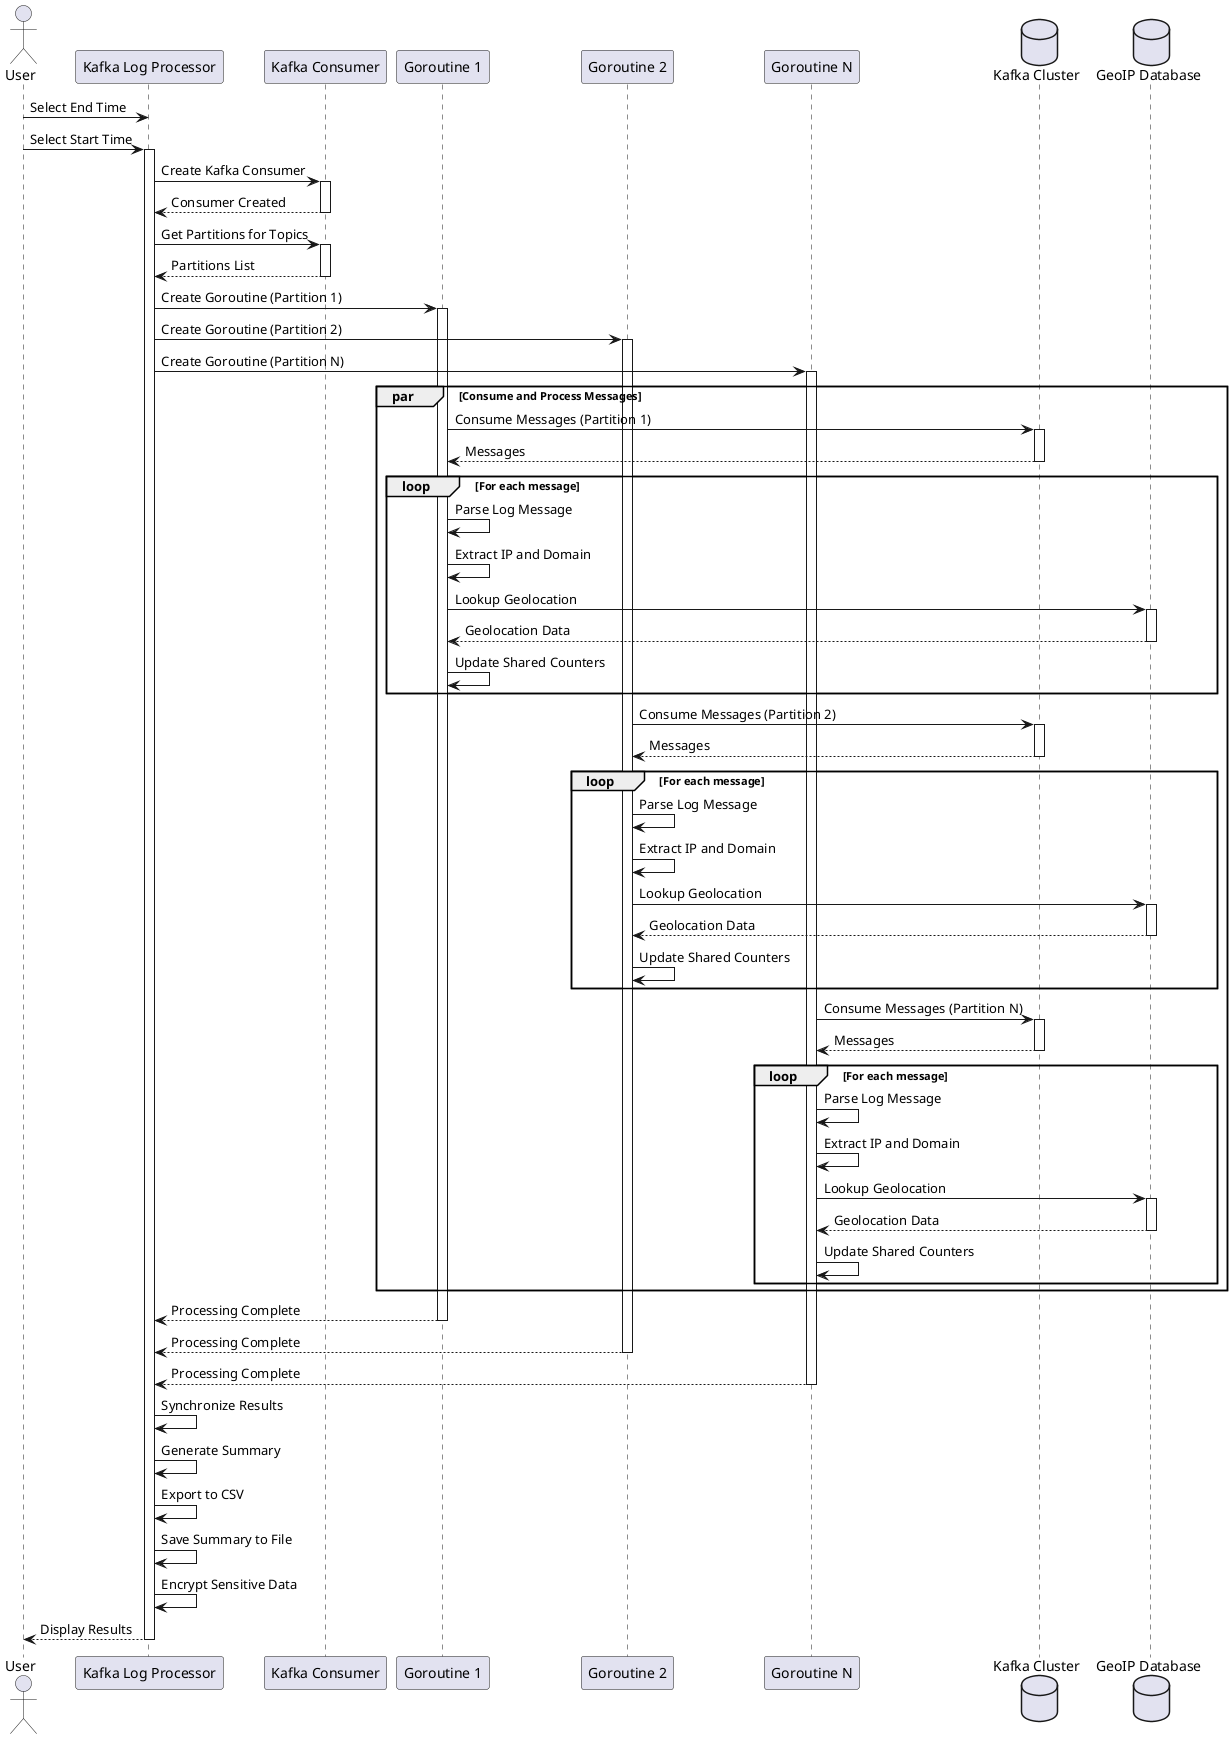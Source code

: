 @startuml
actor User
participant "Kafka Log Processor" as KLP
participant "Kafka Consumer" as KC
participant "Goroutine 1" as G1
participant "Goroutine 2" as G2
participant "Goroutine N" as GN
database "Kafka Cluster" as Kafka
database "GeoIP Database" as GeoIP

User -> KLP : Select End Time
User -> KLP : Select Start Time
activate KLP

KLP -> KC : Create Kafka Consumer
activate KC
KC --> KLP : Consumer Created
deactivate KC

KLP -> KC : Get Partitions for Topics
activate KC
KC --> KLP : Partitions List
deactivate KC

KLP -> G1 : Create Goroutine (Partition 1)
activate G1
KLP -> G2 : Create Goroutine (Partition 2)
activate G2
KLP -> GN : Create Goroutine (Partition N)
activate GN

par Consume and Process Messages
    G1 -> Kafka : Consume Messages (Partition 1)
    activate Kafka
    Kafka --> G1 : Messages
    deactivate Kafka
    loop For each message
        G1 -> G1 : Parse Log Message
        G1 -> G1 : Extract IP and Domain
        G1 -> GeoIP : Lookup Geolocation
        activate GeoIP
        GeoIP --> G1 : Geolocation Data
        deactivate GeoIP
        G1 -> G1 : Update Shared Counters
    end

    G2 -> Kafka : Consume Messages (Partition 2)
    activate Kafka
    Kafka --> G2 : Messages
    deactivate Kafka
    loop For each message
        G2 -> G2 : Parse Log Message
        G2 -> G2 : Extract IP and Domain
        G2 -> GeoIP : Lookup Geolocation
        activate GeoIP
        GeoIP --> G2 : Geolocation Data
        deactivate GeoIP
        G2 -> G2 : Update Shared Counters
    end

    GN -> Kafka : Consume Messages (Partition N)
    activate Kafka
    Kafka --> GN : Messages
    deactivate Kafka
    loop For each message
        GN -> GN : Parse Log Message
        GN -> GN : Extract IP and Domain
        GN -> GeoIP : Lookup Geolocation
        activate GeoIP
        GeoIP --> GN : Geolocation Data
        deactivate GeoIP
        GN -> GN : Update Shared Counters
    end
end

G1 --> KLP : Processing Complete
deactivate G1
G2 --> KLP : Processing Complete
deactivate G2
GN --> KLP : Processing Complete
deactivate GN

KLP -> KLP : Synchronize Results
KLP -> KLP : Generate Summary
KLP -> KLP : Export to CSV
KLP -> KLP : Save Summary to File
KLP -> KLP : Encrypt Sensitive Data

KLP --> User : Display Results
deactivate KLP

@enduml
